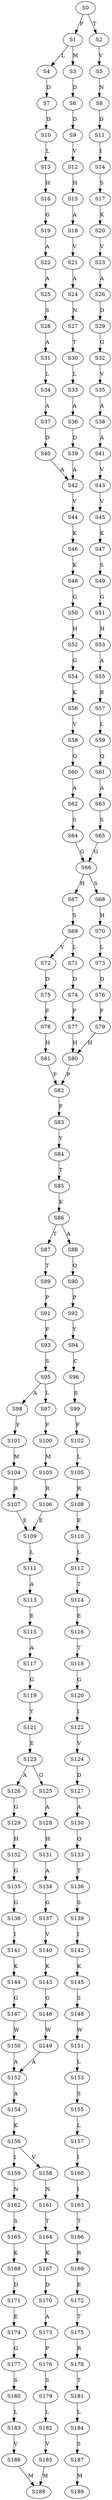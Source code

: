 strict digraph  {
	S0 -> S1 [ label = P ];
	S0 -> S2 [ label = T ];
	S1 -> S3 [ label = M ];
	S1 -> S4 [ label = L ];
	S2 -> S5 [ label = V ];
	S3 -> S6 [ label = D ];
	S4 -> S7 [ label = D ];
	S5 -> S8 [ label = N ];
	S6 -> S9 [ label = D ];
	S7 -> S10 [ label = D ];
	S8 -> S11 [ label = D ];
	S9 -> S12 [ label = V ];
	S10 -> S13 [ label = L ];
	S11 -> S14 [ label = I ];
	S12 -> S15 [ label = H ];
	S13 -> S16 [ label = H ];
	S14 -> S17 [ label = S ];
	S15 -> S18 [ label = A ];
	S16 -> S19 [ label = G ];
	S17 -> S20 [ label = K ];
	S18 -> S21 [ label = V ];
	S19 -> S22 [ label = A ];
	S20 -> S23 [ label = V ];
	S21 -> S24 [ label = A ];
	S22 -> S25 [ label = A ];
	S23 -> S26 [ label = A ];
	S24 -> S27 [ label = N ];
	S25 -> S28 [ label = S ];
	S26 -> S29 [ label = D ];
	S27 -> S30 [ label = T ];
	S28 -> S31 [ label = A ];
	S29 -> S32 [ label = G ];
	S30 -> S33 [ label = L ];
	S31 -> S34 [ label = L ];
	S32 -> S35 [ label = V ];
	S33 -> S36 [ label = A ];
	S34 -> S37 [ label = A ];
	S35 -> S38 [ label = A ];
	S36 -> S39 [ label = D ];
	S37 -> S40 [ label = D ];
	S38 -> S41 [ label = A ];
	S39 -> S42 [ label = A ];
	S40 -> S42 [ label = A ];
	S41 -> S43 [ label = V ];
	S42 -> S44 [ label = V ];
	S43 -> S45 [ label = V ];
	S44 -> S46 [ label = K ];
	S45 -> S47 [ label = K ];
	S46 -> S48 [ label = K ];
	S47 -> S49 [ label = S ];
	S48 -> S50 [ label = G ];
	S49 -> S51 [ label = G ];
	S50 -> S52 [ label = H ];
	S51 -> S53 [ label = H ];
	S52 -> S54 [ label = G ];
	S53 -> S55 [ label = A ];
	S54 -> S56 [ label = K ];
	S55 -> S57 [ label = R ];
	S56 -> S58 [ label = V ];
	S57 -> S59 [ label = L ];
	S58 -> S60 [ label = Q ];
	S59 -> S61 [ label = Q ];
	S60 -> S62 [ label = A ];
	S61 -> S63 [ label = A ];
	S62 -> S64 [ label = S ];
	S63 -> S65 [ label = S ];
	S64 -> S66 [ label = G ];
	S65 -> S66 [ label = G ];
	S66 -> S67 [ label = H ];
	S66 -> S68 [ label = S ];
	S67 -> S69 [ label = S ];
	S68 -> S70 [ label = H ];
	S69 -> S71 [ label = L ];
	S69 -> S72 [ label = V ];
	S70 -> S73 [ label = L ];
	S71 -> S74 [ label = D ];
	S72 -> S75 [ label = D ];
	S73 -> S76 [ label = D ];
	S74 -> S77 [ label = F ];
	S75 -> S78 [ label = F ];
	S76 -> S79 [ label = F ];
	S77 -> S80 [ label = H ];
	S78 -> S81 [ label = H ];
	S79 -> S80 [ label = H ];
	S80 -> S82 [ label = P ];
	S81 -> S82 [ label = P ];
	S82 -> S83 [ label = F ];
	S83 -> S84 [ label = Y ];
	S84 -> S85 [ label = T ];
	S85 -> S86 [ label = K ];
	S86 -> S87 [ label = T ];
	S86 -> S88 [ label = A ];
	S87 -> S89 [ label = T ];
	S88 -> S90 [ label = Q ];
	S89 -> S91 [ label = P ];
	S90 -> S92 [ label = P ];
	S91 -> S93 [ label = F ];
	S92 -> S94 [ label = Y ];
	S93 -> S95 [ label = S ];
	S94 -> S96 [ label = C ];
	S95 -> S97 [ label = L ];
	S95 -> S98 [ label = A ];
	S96 -> S99 [ label = S ];
	S97 -> S100 [ label = F ];
	S98 -> S101 [ label = F ];
	S99 -> S102 [ label = F ];
	S100 -> S103 [ label = M ];
	S101 -> S104 [ label = M ];
	S102 -> S105 [ label = L ];
	S103 -> S106 [ label = R ];
	S104 -> S107 [ label = R ];
	S105 -> S108 [ label = R ];
	S106 -> S109 [ label = E ];
	S107 -> S109 [ label = E ];
	S108 -> S110 [ label = E ];
	S109 -> S111 [ label = L ];
	S110 -> S112 [ label = L ];
	S111 -> S113 [ label = A ];
	S112 -> S114 [ label = T ];
	S113 -> S115 [ label = E ];
	S114 -> S116 [ label = E ];
	S115 -> S117 [ label = A ];
	S116 -> S118 [ label = T ];
	S117 -> S119 [ label = G ];
	S118 -> S120 [ label = G ];
	S119 -> S121 [ label = Y ];
	S120 -> S122 [ label = I ];
	S121 -> S123 [ label = E ];
	S122 -> S124 [ label = V ];
	S123 -> S125 [ label = G ];
	S123 -> S126 [ label = A ];
	S124 -> S127 [ label = D ];
	S125 -> S128 [ label = A ];
	S126 -> S129 [ label = G ];
	S127 -> S130 [ label = A ];
	S128 -> S131 [ label = H ];
	S129 -> S132 [ label = H ];
	S130 -> S133 [ label = Q ];
	S131 -> S134 [ label = A ];
	S132 -> S135 [ label = G ];
	S133 -> S136 [ label = T ];
	S134 -> S137 [ label = G ];
	S135 -> S138 [ label = G ];
	S136 -> S139 [ label = S ];
	S137 -> S140 [ label = V ];
	S138 -> S141 [ label = I ];
	S139 -> S142 [ label = I ];
	S140 -> S143 [ label = K ];
	S141 -> S144 [ label = K ];
	S142 -> S145 [ label = K ];
	S143 -> S146 [ label = G ];
	S144 -> S147 [ label = G ];
	S145 -> S148 [ label = S ];
	S146 -> S149 [ label = W ];
	S147 -> S150 [ label = W ];
	S148 -> S151 [ label = W ];
	S149 -> S152 [ label = A ];
	S150 -> S152 [ label = A ];
	S151 -> S153 [ label = L ];
	S152 -> S154 [ label = A ];
	S153 -> S155 [ label = S ];
	S154 -> S156 [ label = K ];
	S155 -> S157 [ label = L ];
	S156 -> S158 [ label = V ];
	S156 -> S159 [ label = I ];
	S157 -> S160 [ label = I ];
	S158 -> S161 [ label = N ];
	S159 -> S162 [ label = N ];
	S160 -> S163 [ label = I ];
	S161 -> S164 [ label = T ];
	S162 -> S165 [ label = S ];
	S163 -> S166 [ label = T ];
	S164 -> S167 [ label = K ];
	S165 -> S168 [ label = K ];
	S166 -> S169 [ label = R ];
	S167 -> S170 [ label = D ];
	S168 -> S171 [ label = D ];
	S169 -> S172 [ label = E ];
	S170 -> S173 [ label = A ];
	S171 -> S174 [ label = E ];
	S172 -> S175 [ label = T ];
	S173 -> S176 [ label = P ];
	S174 -> S177 [ label = G ];
	S175 -> S178 [ label = R ];
	S176 -> S179 [ label = S ];
	S177 -> S180 [ label = S ];
	S178 -> S181 [ label = T ];
	S179 -> S182 [ label = L ];
	S180 -> S183 [ label = L ];
	S181 -> S184 [ label = L ];
	S182 -> S185 [ label = V ];
	S183 -> S186 [ label = V ];
	S184 -> S187 [ label = S ];
	S185 -> S188 [ label = M ];
	S186 -> S188 [ label = M ];
	S187 -> S189 [ label = M ];
}
